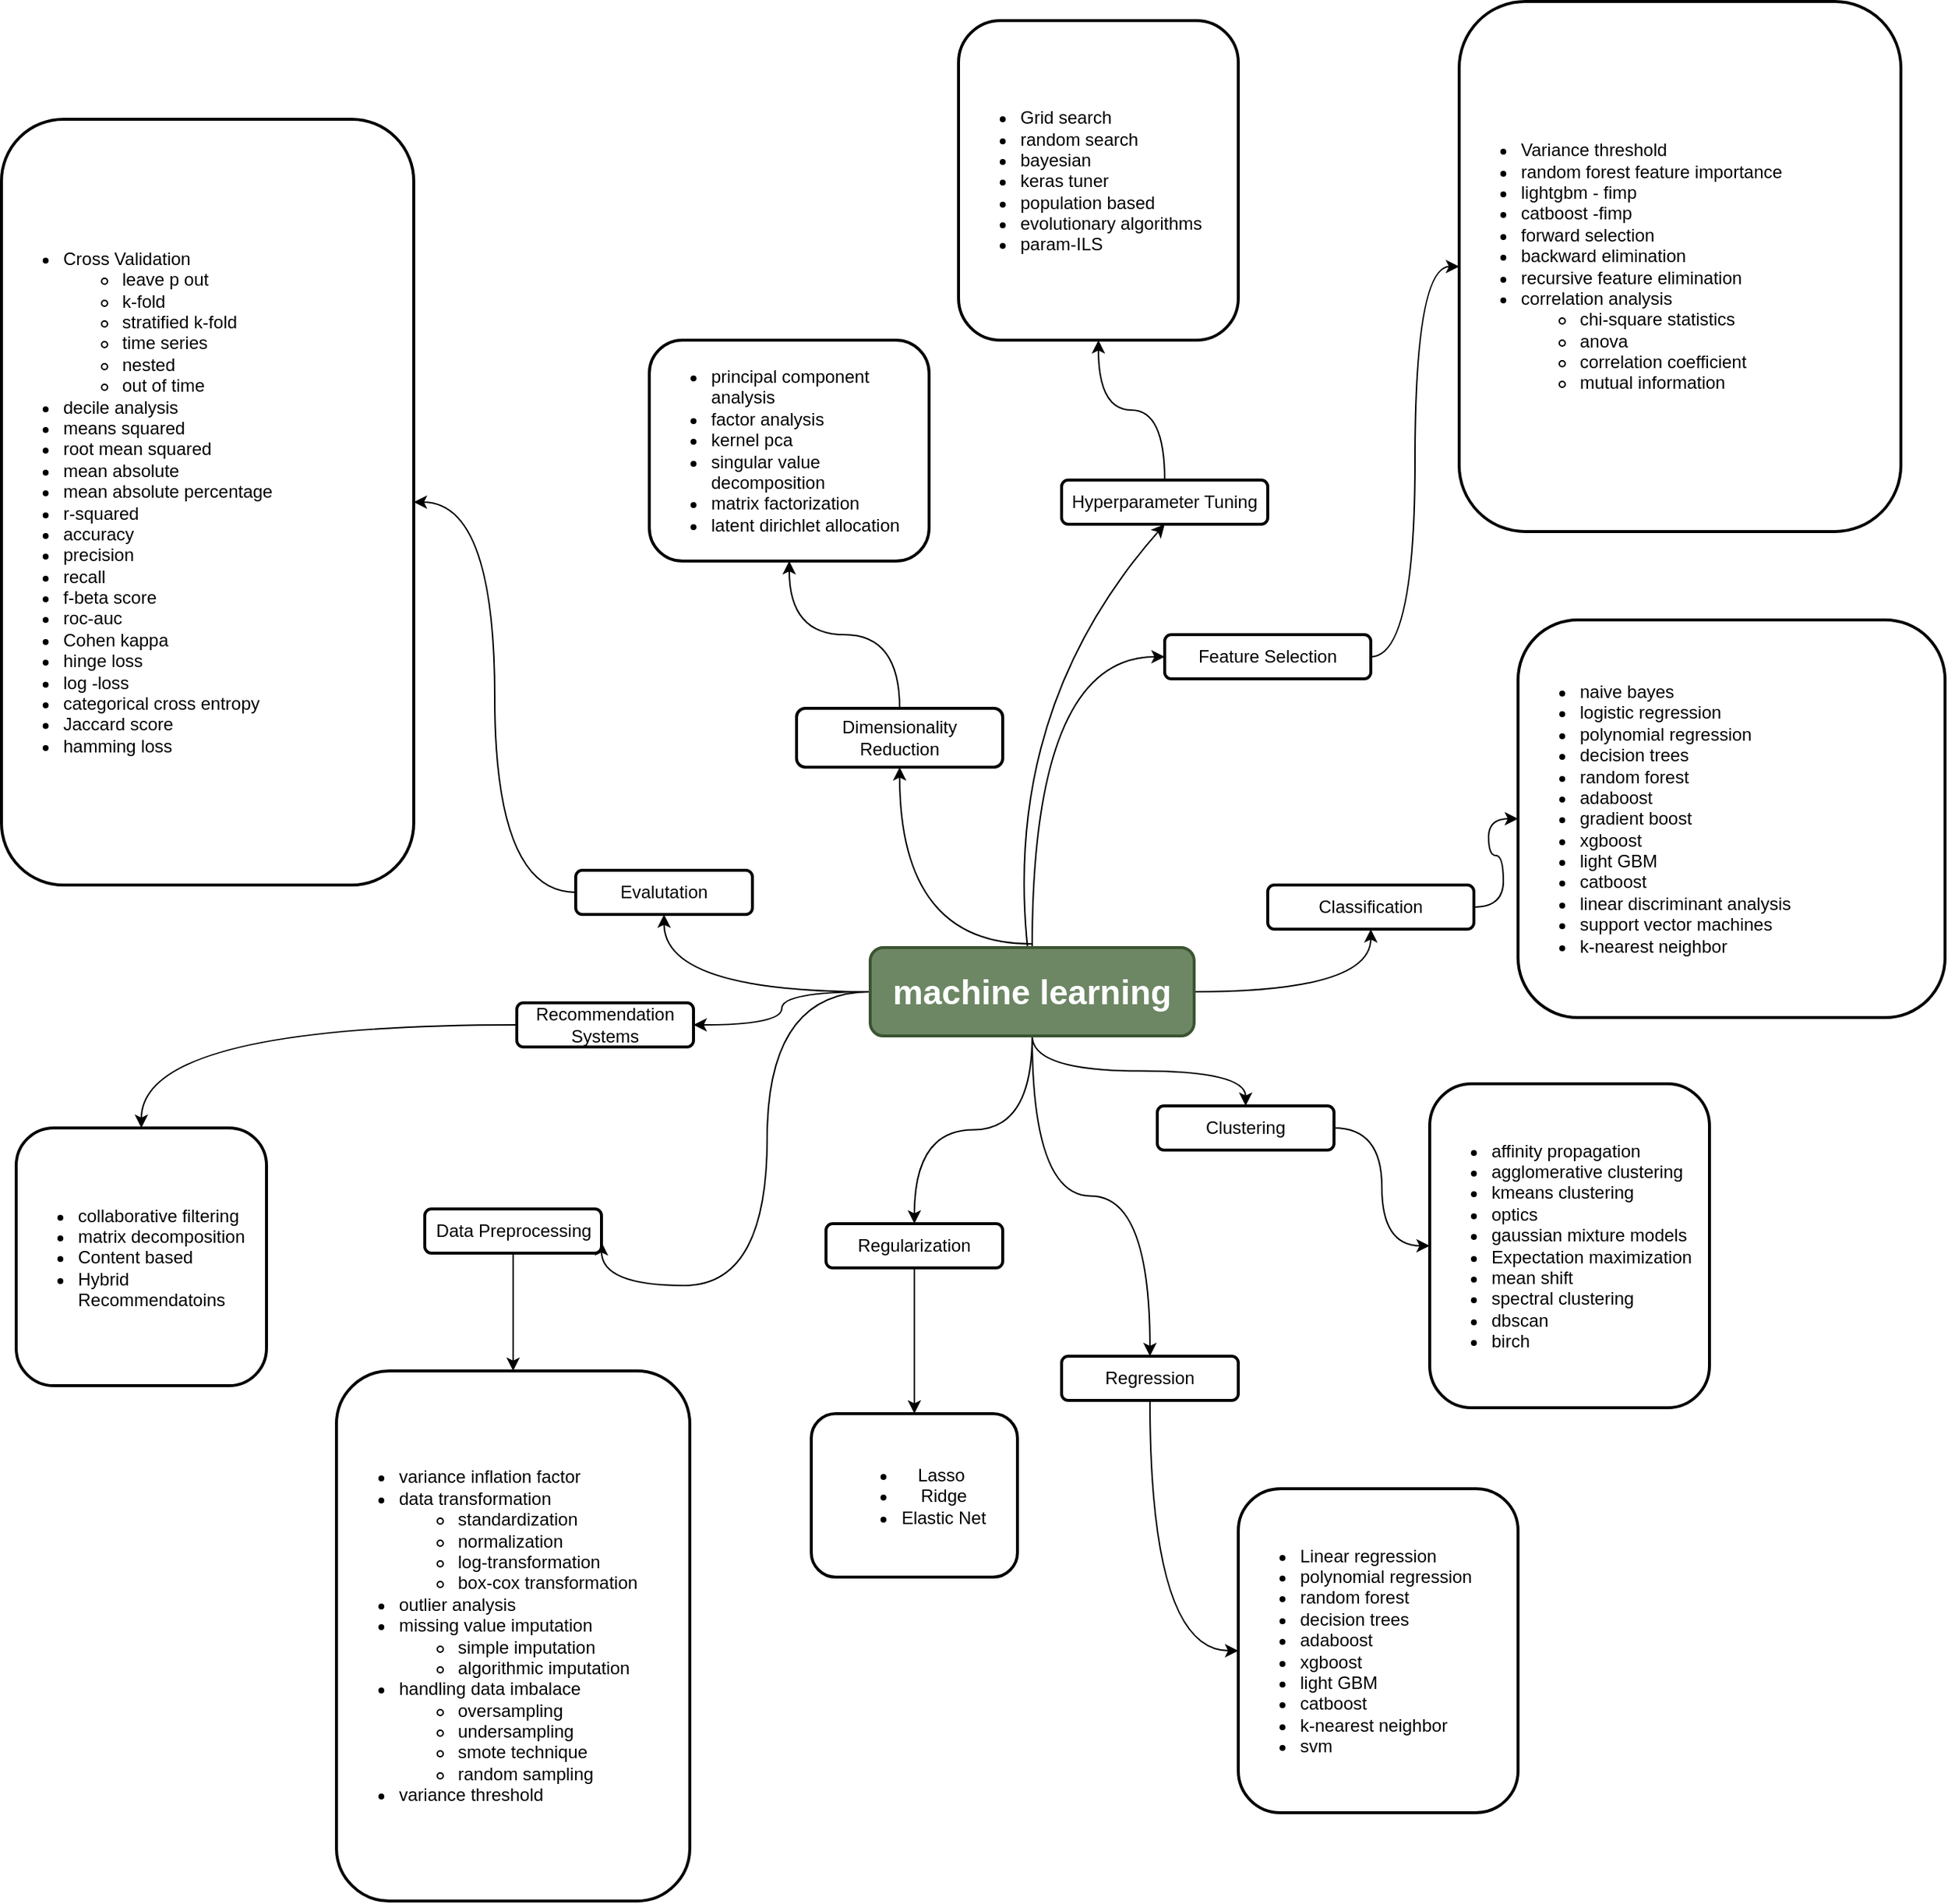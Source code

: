 <mxfile>
    <diagram id="6PPz350OhuZyfIFLU02B" name="Page-1">
        <mxGraphModel dx="2886" dy="1711" grid="1" gridSize="10" guides="1" tooltips="0" connect="1" arrows="1" fold="1" page="1" pageScale="1" pageWidth="1169" pageHeight="827" math="0" shadow="0">
            <root>
                <mxCell id="0"/>
                <mxCell id="1" parent="0"/>
                <mxCell id="4U3FeDI-1R1MMvvjcm9z-57" style="edgeStyle=orthogonalEdgeStyle;curved=1;rounded=0;orthogonalLoop=1;jettySize=auto;html=1;entryX=0.5;entryY=1;entryDx=0;entryDy=0;fontSize=23;fontColor=#FFFFCC;" parent="1" target="4U3FeDI-1R1MMvvjcm9z-14" edge="1">
                    <mxGeometry relative="1" as="geometry">
                        <mxPoint x="50" y="10" as="sourcePoint"/>
                    </mxGeometry>
                </mxCell>
                <mxCell id="4U3FeDI-1R1MMvvjcm9z-59" style="edgeStyle=orthogonalEdgeStyle;curved=1;rounded=0;orthogonalLoop=1;jettySize=auto;html=1;fontSize=23;fontColor=#FFFFCC;" parent="1" source="4U3FeDI-1R1MMvvjcm9z-1" target="4U3FeDI-1R1MMvvjcm9z-5" edge="1">
                    <mxGeometry relative="1" as="geometry"/>
                </mxCell>
                <mxCell id="4U3FeDI-1R1MMvvjcm9z-60" style="edgeStyle=orthogonalEdgeStyle;curved=1;rounded=0;orthogonalLoop=1;jettySize=auto;html=1;entryX=0;entryY=0.5;entryDx=0;entryDy=0;fontSize=23;fontColor=#FFFFCC;" parent="1" source="4U3FeDI-1R1MMvvjcm9z-1" target="4U3FeDI-1R1MMvvjcm9z-53" edge="1">
                    <mxGeometry relative="1" as="geometry"/>
                </mxCell>
                <mxCell id="4U3FeDI-1R1MMvvjcm9z-61" style="edgeStyle=orthogonalEdgeStyle;curved=1;rounded=0;orthogonalLoop=1;jettySize=auto;html=1;fontSize=23;fontColor=#FFFFCC;" parent="1" source="4U3FeDI-1R1MMvvjcm9z-1" target="4U3FeDI-1R1MMvvjcm9z-6" edge="1">
                    <mxGeometry relative="1" as="geometry"/>
                </mxCell>
                <mxCell id="4U3FeDI-1R1MMvvjcm9z-63" style="edgeStyle=orthogonalEdgeStyle;curved=1;rounded=0;orthogonalLoop=1;jettySize=auto;html=1;entryX=1;entryY=0.75;entryDx=0;entryDy=0;fontSize=23;fontColor=#FFFFCC;exitX=0;exitY=0.5;exitDx=0;exitDy=0;" parent="1" source="4U3FeDI-1R1MMvvjcm9z-1" target="4U3FeDI-1R1MMvvjcm9z-10" edge="1">
                    <mxGeometry relative="1" as="geometry">
                        <Array as="points">
                            <mxPoint x="-130" y="42"/>
                            <mxPoint x="-130" y="242"/>
                        </Array>
                    </mxGeometry>
                </mxCell>
                <mxCell id="4U3FeDI-1R1MMvvjcm9z-64" style="edgeStyle=orthogonalEdgeStyle;curved=1;rounded=0;orthogonalLoop=1;jettySize=auto;html=1;fontSize=23;fontColor=#FFFFCC;" parent="1" source="4U3FeDI-1R1MMvvjcm9z-1" target="4U3FeDI-1R1MMvvjcm9z-4" edge="1">
                    <mxGeometry relative="1" as="geometry"/>
                </mxCell>
                <mxCell id="4U3FeDI-1R1MMvvjcm9z-65" style="edgeStyle=orthogonalEdgeStyle;curved=1;rounded=0;orthogonalLoop=1;jettySize=auto;html=1;entryX=1;entryY=0.5;entryDx=0;entryDy=0;fontSize=23;fontColor=#FFFFCC;" parent="1" source="4U3FeDI-1R1MMvvjcm9z-1" target="4U3FeDI-1R1MMvvjcm9z-7" edge="1">
                    <mxGeometry relative="1" as="geometry"/>
                </mxCell>
                <mxCell id="4U3FeDI-1R1MMvvjcm9z-66" style="edgeStyle=orthogonalEdgeStyle;curved=1;rounded=0;orthogonalLoop=1;jettySize=auto;html=1;fontSize=23;fontColor=#FFFFCC;" parent="1" source="4U3FeDI-1R1MMvvjcm9z-1" target="4U3FeDI-1R1MMvvjcm9z-2" edge="1">
                    <mxGeometry relative="1" as="geometry"/>
                </mxCell>
                <mxCell id="4U3FeDI-1R1MMvvjcm9z-67" style="edgeStyle=orthogonalEdgeStyle;curved=1;rounded=0;orthogonalLoop=1;jettySize=auto;html=1;fontSize=23;fontColor=#FFFFCC;" parent="1" source="4U3FeDI-1R1MMvvjcm9z-1" target="4U3FeDI-1R1MMvvjcm9z-9" edge="1">
                    <mxGeometry relative="1" as="geometry"/>
                </mxCell>
                <mxCell id="2" style="edgeStyle=none;html=1;entryX=0.5;entryY=1;entryDx=0;entryDy=0;curved=1;" edge="1" parent="1" source="4U3FeDI-1R1MMvvjcm9z-1" target="4U3FeDI-1R1MMvvjcm9z-54">
                    <mxGeometry relative="1" as="geometry">
                        <Array as="points">
                            <mxPoint x="30" y="-150"/>
                        </Array>
                    </mxGeometry>
                </mxCell>
                <mxCell id="4U3FeDI-1R1MMvvjcm9z-1" value="&lt;b&gt;&lt;font style=&quot;font-size: 23px;&quot;&gt;machine learning&lt;/font&gt;&lt;/b&gt;" style="rounded=1;whiteSpace=wrap;html=1;fillColor=#6d8764;strokeColor=#3A5431;strokeWidth=2;fontColor=#ffffff;" parent="1" vertex="1">
                    <mxGeometry x="-60" y="12.5" width="220" height="60" as="geometry"/>
                </mxCell>
                <mxCell id="4U3FeDI-1R1MMvvjcm9z-27" style="edgeStyle=orthogonalEdgeStyle;rounded=0;orthogonalLoop=1;jettySize=auto;html=1;entryX=0;entryY=0.5;entryDx=0;entryDy=0;curved=1;" parent="1" source="4U3FeDI-1R1MMvvjcm9z-2" target="4U3FeDI-1R1MMvvjcm9z-22" edge="1">
                    <mxGeometry relative="1" as="geometry"/>
                </mxCell>
                <mxCell id="4U3FeDI-1R1MMvvjcm9z-2" value="Clustering" style="rounded=1;whiteSpace=wrap;html=1;strokeWidth=2;" parent="1" vertex="1">
                    <mxGeometry x="135" y="120" width="120" height="30" as="geometry"/>
                </mxCell>
                <mxCell id="4U3FeDI-1R1MMvvjcm9z-3" value="&lt;ul&gt;&lt;li&gt;principal component analysis&amp;nbsp;&lt;/li&gt;&lt;li&gt;factor analysis&amp;nbsp;&lt;/li&gt;&lt;li&gt;kernel pca&lt;/li&gt;&lt;li&gt;singular value decomposition&lt;/li&gt;&lt;li&gt;matrix factorization&lt;/li&gt;&lt;li&gt;latent dirichlet allocation&lt;/li&gt;&lt;/ul&gt;" style="rounded=1;whiteSpace=wrap;html=1;strokeWidth=2;align=left;" parent="1" vertex="1">
                    <mxGeometry x="-210" y="-400" width="190" height="150" as="geometry"/>
                </mxCell>
                <mxCell id="4U3FeDI-1R1MMvvjcm9z-35" style="edgeStyle=orthogonalEdgeStyle;rounded=0;orthogonalLoop=1;jettySize=auto;html=1;entryX=0.5;entryY=0;entryDx=0;entryDy=0;curved=1;" parent="1" source="4U3FeDI-1R1MMvvjcm9z-4" target="4U3FeDI-1R1MMvvjcm9z-11" edge="1">
                    <mxGeometry relative="1" as="geometry"/>
                </mxCell>
                <mxCell id="4U3FeDI-1R1MMvvjcm9z-4" value="Regularization" style="rounded=1;whiteSpace=wrap;html=1;strokeWidth=2;" parent="1" vertex="1">
                    <mxGeometry x="-90" y="200" width="120" height="30" as="geometry"/>
                </mxCell>
                <mxCell id="4U3FeDI-1R1MMvvjcm9z-32" style="edgeStyle=orthogonalEdgeStyle;rounded=0;orthogonalLoop=1;jettySize=auto;html=1;entryX=0;entryY=0.5;entryDx=0;entryDy=0;curved=1;" parent="1" source="4U3FeDI-1R1MMvvjcm9z-5" target="4U3FeDI-1R1MMvvjcm9z-21" edge="1">
                    <mxGeometry relative="1" as="geometry"/>
                </mxCell>
                <mxCell id="4U3FeDI-1R1MMvvjcm9z-5" value="Classification" style="rounded=1;whiteSpace=wrap;html=1;strokeWidth=2;" parent="1" vertex="1">
                    <mxGeometry x="210" y="-30" width="140" height="30" as="geometry"/>
                </mxCell>
                <mxCell id="4U3FeDI-1R1MMvvjcm9z-51" style="edgeStyle=orthogonalEdgeStyle;rounded=0;orthogonalLoop=1;jettySize=auto;html=1;entryX=1;entryY=0.5;entryDx=0;entryDy=0;curved=1;" parent="1" source="4U3FeDI-1R1MMvvjcm9z-6" target="4U3FeDI-1R1MMvvjcm9z-50" edge="1">
                    <mxGeometry relative="1" as="geometry"/>
                </mxCell>
                <mxCell id="4U3FeDI-1R1MMvvjcm9z-6" value="Evalutation" style="rounded=1;whiteSpace=wrap;html=1;strokeWidth=2;" parent="1" vertex="1">
                    <mxGeometry x="-260" y="-40" width="120" height="30" as="geometry"/>
                </mxCell>
                <mxCell id="4U3FeDI-1R1MMvvjcm9z-47" value="" style="edgeStyle=orthogonalEdgeStyle;rounded=0;orthogonalLoop=1;jettySize=auto;html=1;curved=1;" parent="1" source="4U3FeDI-1R1MMvvjcm9z-7" target="4U3FeDI-1R1MMvvjcm9z-46" edge="1">
                    <mxGeometry relative="1" as="geometry"/>
                </mxCell>
                <mxCell id="4U3FeDI-1R1MMvvjcm9z-7" value="Recommendation Systems" style="rounded=1;whiteSpace=wrap;html=1;strokeWidth=2;" parent="1" vertex="1">
                    <mxGeometry x="-300" y="50" width="120" height="30" as="geometry"/>
                </mxCell>
                <mxCell id="4U3FeDI-1R1MMvvjcm9z-28" style="edgeStyle=orthogonalEdgeStyle;rounded=0;orthogonalLoop=1;jettySize=auto;html=1;entryX=0;entryY=0.5;entryDx=0;entryDy=0;curved=1;" parent="1" source="4U3FeDI-1R1MMvvjcm9z-9" target="4U3FeDI-1R1MMvvjcm9z-23" edge="1">
                    <mxGeometry relative="1" as="geometry"/>
                </mxCell>
                <mxCell id="4U3FeDI-1R1MMvvjcm9z-9" value="Regression" style="rounded=1;whiteSpace=wrap;html=1;strokeWidth=2;" parent="1" vertex="1">
                    <mxGeometry x="70" y="290" width="120" height="30" as="geometry"/>
                </mxCell>
                <mxCell id="4U3FeDI-1R1MMvvjcm9z-44" style="edgeStyle=orthogonalEdgeStyle;rounded=0;orthogonalLoop=1;jettySize=auto;html=1;entryX=0.5;entryY=0;entryDx=0;entryDy=0;curved=1;" parent="1" source="4U3FeDI-1R1MMvvjcm9z-10" target="4U3FeDI-1R1MMvvjcm9z-24" edge="1">
                    <mxGeometry relative="1" as="geometry"/>
                </mxCell>
                <mxCell id="4U3FeDI-1R1MMvvjcm9z-10" value="Data Preprocessing" style="rounded=1;whiteSpace=wrap;html=1;strokeWidth=2;" parent="1" vertex="1">
                    <mxGeometry x="-362.5" y="190" width="120" height="30" as="geometry"/>
                </mxCell>
                <mxCell id="4U3FeDI-1R1MMvvjcm9z-11" value="&lt;ul&gt;&lt;li&gt;Lasso&amp;nbsp;&lt;/li&gt;&lt;li&gt;Ridge&lt;/li&gt;&lt;li style=&quot;text-align: left;&quot;&gt;Elastic Net&lt;/li&gt;&lt;/ul&gt;" style="rounded=1;whiteSpace=wrap;html=1;strokeWidth=2;" parent="1" vertex="1">
                    <mxGeometry x="-100" y="329" width="140" height="111" as="geometry"/>
                </mxCell>
                <mxCell id="4U3FeDI-1R1MMvvjcm9z-48" style="edgeStyle=orthogonalEdgeStyle;rounded=0;orthogonalLoop=1;jettySize=auto;html=1;curved=1;" parent="1" source="4U3FeDI-1R1MMvvjcm9z-14" target="4U3FeDI-1R1MMvvjcm9z-3" edge="1">
                    <mxGeometry relative="1" as="geometry"/>
                </mxCell>
                <mxCell id="4U3FeDI-1R1MMvvjcm9z-14" value="Dimensionality &lt;br&gt;Reduction" style="rounded=1;whiteSpace=wrap;html=1;strokeWidth=2;" parent="1" vertex="1">
                    <mxGeometry x="-110" y="-150" width="140" height="40" as="geometry"/>
                </mxCell>
                <mxCell id="4U3FeDI-1R1MMvvjcm9z-21" value="&lt;ul&gt;&lt;li&gt;naive bayes&amp;nbsp;&lt;/li&gt;&lt;li&gt;logistic regression&amp;nbsp;&lt;/li&gt;&lt;li&gt;polynomial regression&lt;/li&gt;&lt;li&gt;decision trees&lt;/li&gt;&lt;li&gt;random forest&lt;/li&gt;&lt;li&gt;adaboost&lt;/li&gt;&lt;li&gt;gradient boost&lt;/li&gt;&lt;li&gt;xgboost&lt;/li&gt;&lt;li&gt;light GBM&lt;/li&gt;&lt;li&gt;catboost&lt;/li&gt;&lt;li&gt;linear discriminant analysis&lt;/li&gt;&lt;li&gt;support vector machines&lt;/li&gt;&lt;li&gt;k-nearest neighbor&lt;/li&gt;&lt;/ul&gt;" style="rounded=1;whiteSpace=wrap;html=1;strokeWidth=2;align=left;" parent="1" vertex="1">
                    <mxGeometry x="380" y="-210" width="290" height="270" as="geometry"/>
                </mxCell>
                <mxCell id="4U3FeDI-1R1MMvvjcm9z-22" value="&lt;ul&gt;&lt;li&gt;affinity propagation&lt;/li&gt;&lt;li&gt;agglomerative clustering&lt;/li&gt;&lt;li&gt;kmeans clustering&lt;/li&gt;&lt;li&gt;optics&lt;/li&gt;&lt;li&gt;gaussian mixture models&lt;/li&gt;&lt;li&gt;Expectation maximization&lt;/li&gt;&lt;li&gt;mean shift&lt;/li&gt;&lt;li&gt;spectral clustering&lt;/li&gt;&lt;li&gt;dbscan&lt;/li&gt;&lt;li&gt;birch&lt;/li&gt;&lt;/ul&gt;" style="rounded=1;whiteSpace=wrap;html=1;strokeWidth=2;align=left;" parent="1" vertex="1">
                    <mxGeometry x="320" y="105" width="190" height="220" as="geometry"/>
                </mxCell>
                <mxCell id="4U3FeDI-1R1MMvvjcm9z-23" value="&lt;ul&gt;&lt;li&gt;Linear regression&lt;/li&gt;&lt;li&gt;polynomial regression&lt;/li&gt;&lt;li&gt;random forest&lt;/li&gt;&lt;li&gt;decision trees&lt;/li&gt;&lt;li&gt;adaboost&lt;/li&gt;&lt;li&gt;xgboost&lt;/li&gt;&lt;li&gt;light GBM&lt;/li&gt;&lt;li&gt;catboost&lt;/li&gt;&lt;li&gt;k-nearest neighbor&lt;/li&gt;&lt;li&gt;svm&lt;/li&gt;&lt;/ul&gt;" style="rounded=1;whiteSpace=wrap;html=1;strokeWidth=2;align=left;" parent="1" vertex="1">
                    <mxGeometry x="190" y="380" width="190" height="220" as="geometry"/>
                </mxCell>
                <mxCell id="4U3FeDI-1R1MMvvjcm9z-24" value="&lt;ul&gt;&lt;li&gt;variance inflation factor&lt;/li&gt;&lt;li&gt;data transformation&lt;/li&gt;&lt;ul&gt;&lt;li&gt;standardization&lt;/li&gt;&lt;li&gt;normalization&lt;/li&gt;&lt;li&gt;log-transformation&lt;/li&gt;&lt;li&gt;box-cox transformation&lt;/li&gt;&lt;/ul&gt;&lt;li&gt;outlier analysis&lt;/li&gt;&lt;li&gt;missing value imputation&lt;/li&gt;&lt;ul&gt;&lt;li&gt;simple imputation&lt;/li&gt;&lt;li&gt;algorithmic imputation&lt;/li&gt;&lt;/ul&gt;&lt;li&gt;handling data imbalace&amp;nbsp;&lt;/li&gt;&lt;ul&gt;&lt;li&gt;oversampling&amp;nbsp;&lt;/li&gt;&lt;li&gt;undersampling&lt;/li&gt;&lt;li&gt;smote technique&lt;/li&gt;&lt;li&gt;random sampling&lt;/li&gt;&lt;/ul&gt;&lt;li&gt;variance threshold&lt;/li&gt;&lt;/ul&gt;" style="rounded=1;whiteSpace=wrap;html=1;strokeWidth=2;align=left;" parent="1" vertex="1">
                    <mxGeometry x="-422.5" y="300" width="240" height="360" as="geometry"/>
                </mxCell>
                <mxCell id="4U3FeDI-1R1MMvvjcm9z-46" value="&lt;ul&gt;&lt;li&gt;collaborative filtering&lt;/li&gt;&lt;li&gt;matrix decomposition&lt;/li&gt;&lt;li&gt;Content based&lt;/li&gt;&lt;li&gt;Hybrid Recommendatoins&lt;/li&gt;&lt;/ul&gt;" style="whiteSpace=wrap;html=1;rounded=1;strokeWidth=2;align=left;" parent="1" vertex="1">
                    <mxGeometry x="-640" y="135" width="170" height="175" as="geometry"/>
                </mxCell>
                <mxCell id="4U3FeDI-1R1MMvvjcm9z-49" value="&lt;ul&gt;&lt;li&gt;Grid search&amp;nbsp;&lt;/li&gt;&lt;li&gt;random search&amp;nbsp;&lt;/li&gt;&lt;li&gt;bayesian&amp;nbsp;&lt;/li&gt;&lt;li&gt;keras tuner&lt;/li&gt;&lt;li&gt;population based&lt;/li&gt;&lt;li&gt;evolutionary algorithms&lt;/li&gt;&lt;li&gt;param-ILS&lt;/li&gt;&lt;/ul&gt;" style="rounded=1;whiteSpace=wrap;html=1;strokeWidth=2;align=left;" parent="1" vertex="1">
                    <mxGeometry y="-617" width="190" height="217" as="geometry"/>
                </mxCell>
                <mxCell id="4U3FeDI-1R1MMvvjcm9z-50" value="&lt;ul&gt;&lt;li&gt;Cross Validation&lt;/li&gt;&lt;ul&gt;&lt;li&gt;leave p out&lt;/li&gt;&lt;li&gt;k-fold&lt;/li&gt;&lt;li&gt;stratified k-fold&lt;/li&gt;&lt;li&gt;time series&lt;/li&gt;&lt;li&gt;nested&lt;/li&gt;&lt;li&gt;out of time&lt;/li&gt;&lt;/ul&gt;&lt;li&gt;decile analysis&lt;/li&gt;&lt;li&gt;means squared&lt;/li&gt;&lt;li&gt;root mean squared&lt;/li&gt;&lt;li&gt;mean absolute&amp;nbsp;&lt;/li&gt;&lt;li&gt;mean absolute percentage&lt;/li&gt;&lt;li&gt;r-squared&lt;/li&gt;&lt;li&gt;accuracy&amp;nbsp;&lt;/li&gt;&lt;li&gt;precision&amp;nbsp;&lt;/li&gt;&lt;li&gt;recall&amp;nbsp;&lt;/li&gt;&lt;li&gt;f-beta score&lt;/li&gt;&lt;li&gt;roc-auc&lt;/li&gt;&lt;li&gt;Cohen kappa&lt;/li&gt;&lt;li&gt;hinge loss&lt;/li&gt;&lt;li&gt;log -loss&lt;/li&gt;&lt;li&gt;categorical cross entropy&lt;/li&gt;&lt;li&gt;Jaccard score&lt;/li&gt;&lt;li&gt;hamming loss&lt;/li&gt;&lt;/ul&gt;" style="rounded=1;whiteSpace=wrap;html=1;strokeWidth=2;align=left;" parent="1" vertex="1">
                    <mxGeometry x="-650" y="-550" width="280" height="520" as="geometry"/>
                </mxCell>
                <mxCell id="4U3FeDI-1R1MMvvjcm9z-52" value="&lt;ul&gt;&lt;li&gt;Variance threshold&lt;/li&gt;&lt;li&gt;random forest feature importance&amp;nbsp;&lt;/li&gt;&lt;li&gt;lightgbm - fimp&lt;/li&gt;&lt;li&gt;catboost -fimp&lt;/li&gt;&lt;li&gt;forward selection&amp;nbsp;&lt;/li&gt;&lt;li&gt;backward elimination&amp;nbsp;&lt;/li&gt;&lt;li&gt;recursive feature elimination&amp;nbsp;&lt;/li&gt;&lt;li&gt;correlation analysis&amp;nbsp;&lt;/li&gt;&lt;ul&gt;&lt;li&gt;chi-square statistics&lt;/li&gt;&lt;li&gt;anova&lt;/li&gt;&lt;li&gt;correlation coefficient&lt;/li&gt;&lt;li&gt;mutual information&amp;nbsp;&lt;/li&gt;&lt;/ul&gt;&lt;/ul&gt;" style="rounded=1;whiteSpace=wrap;html=1;strokeWidth=2;align=left;" parent="1" vertex="1">
                    <mxGeometry x="340" y="-630" width="300" height="360" as="geometry"/>
                </mxCell>
                <mxCell id="4U3FeDI-1R1MMvvjcm9z-68" style="edgeStyle=orthogonalEdgeStyle;curved=1;rounded=0;orthogonalLoop=1;jettySize=auto;html=1;entryX=0;entryY=0.5;entryDx=0;entryDy=0;fontSize=23;fontColor=#FFFFCC;" parent="1" source="4U3FeDI-1R1MMvvjcm9z-53" target="4U3FeDI-1R1MMvvjcm9z-52" edge="1">
                    <mxGeometry relative="1" as="geometry"/>
                </mxCell>
                <mxCell id="4U3FeDI-1R1MMvvjcm9z-53" value="Feature Selection" style="rounded=1;whiteSpace=wrap;html=1;strokeWidth=2;" parent="1" vertex="1">
                    <mxGeometry x="140" y="-200" width="140" height="30" as="geometry"/>
                </mxCell>
                <mxCell id="4U3FeDI-1R1MMvvjcm9z-69" style="edgeStyle=orthogonalEdgeStyle;curved=1;rounded=0;orthogonalLoop=1;jettySize=auto;html=1;entryX=0.5;entryY=1;entryDx=0;entryDy=0;fontSize=23;fontColor=#FFFFCC;" parent="1" source="4U3FeDI-1R1MMvvjcm9z-54" target="4U3FeDI-1R1MMvvjcm9z-49" edge="1">
                    <mxGeometry relative="1" as="geometry"/>
                </mxCell>
                <mxCell id="4U3FeDI-1R1MMvvjcm9z-54" value="Hyperparameter Tuning" style="rounded=1;whiteSpace=wrap;html=1;strokeWidth=2;" parent="1" vertex="1">
                    <mxGeometry x="70" y="-305" width="140" height="30" as="geometry"/>
                </mxCell>
            </root>
        </mxGraphModel>
    </diagram>
</mxfile>